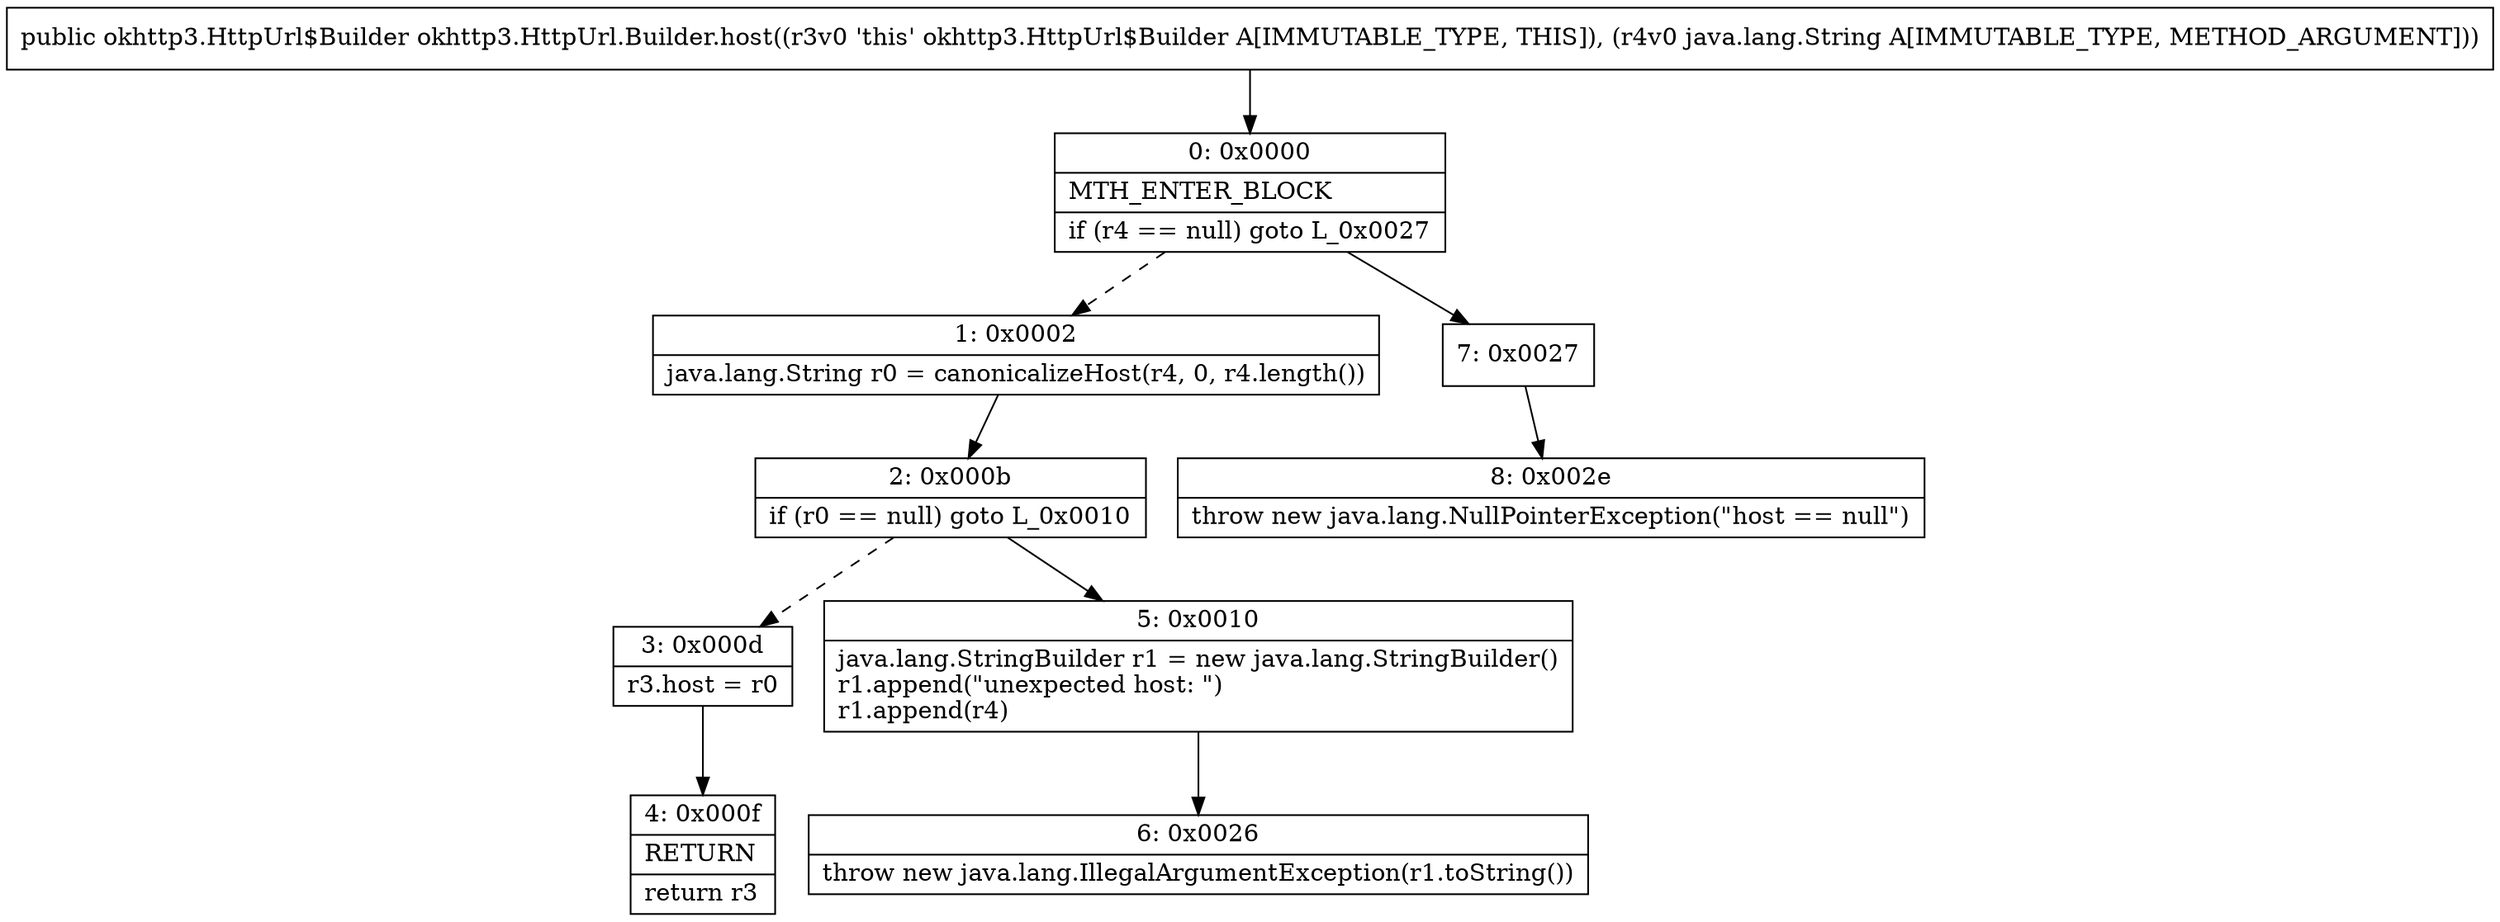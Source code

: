 digraph "CFG forokhttp3.HttpUrl.Builder.host(Ljava\/lang\/String;)Lokhttp3\/HttpUrl$Builder;" {
Node_0 [shape=record,label="{0\:\ 0x0000|MTH_ENTER_BLOCK\l|if (r4 == null) goto L_0x0027\l}"];
Node_1 [shape=record,label="{1\:\ 0x0002|java.lang.String r0 = canonicalizeHost(r4, 0, r4.length())\l}"];
Node_2 [shape=record,label="{2\:\ 0x000b|if (r0 == null) goto L_0x0010\l}"];
Node_3 [shape=record,label="{3\:\ 0x000d|r3.host = r0\l}"];
Node_4 [shape=record,label="{4\:\ 0x000f|RETURN\l|return r3\l}"];
Node_5 [shape=record,label="{5\:\ 0x0010|java.lang.StringBuilder r1 = new java.lang.StringBuilder()\lr1.append(\"unexpected host: \")\lr1.append(r4)\l}"];
Node_6 [shape=record,label="{6\:\ 0x0026|throw new java.lang.IllegalArgumentException(r1.toString())\l}"];
Node_7 [shape=record,label="{7\:\ 0x0027}"];
Node_8 [shape=record,label="{8\:\ 0x002e|throw new java.lang.NullPointerException(\"host == null\")\l}"];
MethodNode[shape=record,label="{public okhttp3.HttpUrl$Builder okhttp3.HttpUrl.Builder.host((r3v0 'this' okhttp3.HttpUrl$Builder A[IMMUTABLE_TYPE, THIS]), (r4v0 java.lang.String A[IMMUTABLE_TYPE, METHOD_ARGUMENT])) }"];
MethodNode -> Node_0;
Node_0 -> Node_1[style=dashed];
Node_0 -> Node_7;
Node_1 -> Node_2;
Node_2 -> Node_3[style=dashed];
Node_2 -> Node_5;
Node_3 -> Node_4;
Node_5 -> Node_6;
Node_7 -> Node_8;
}

